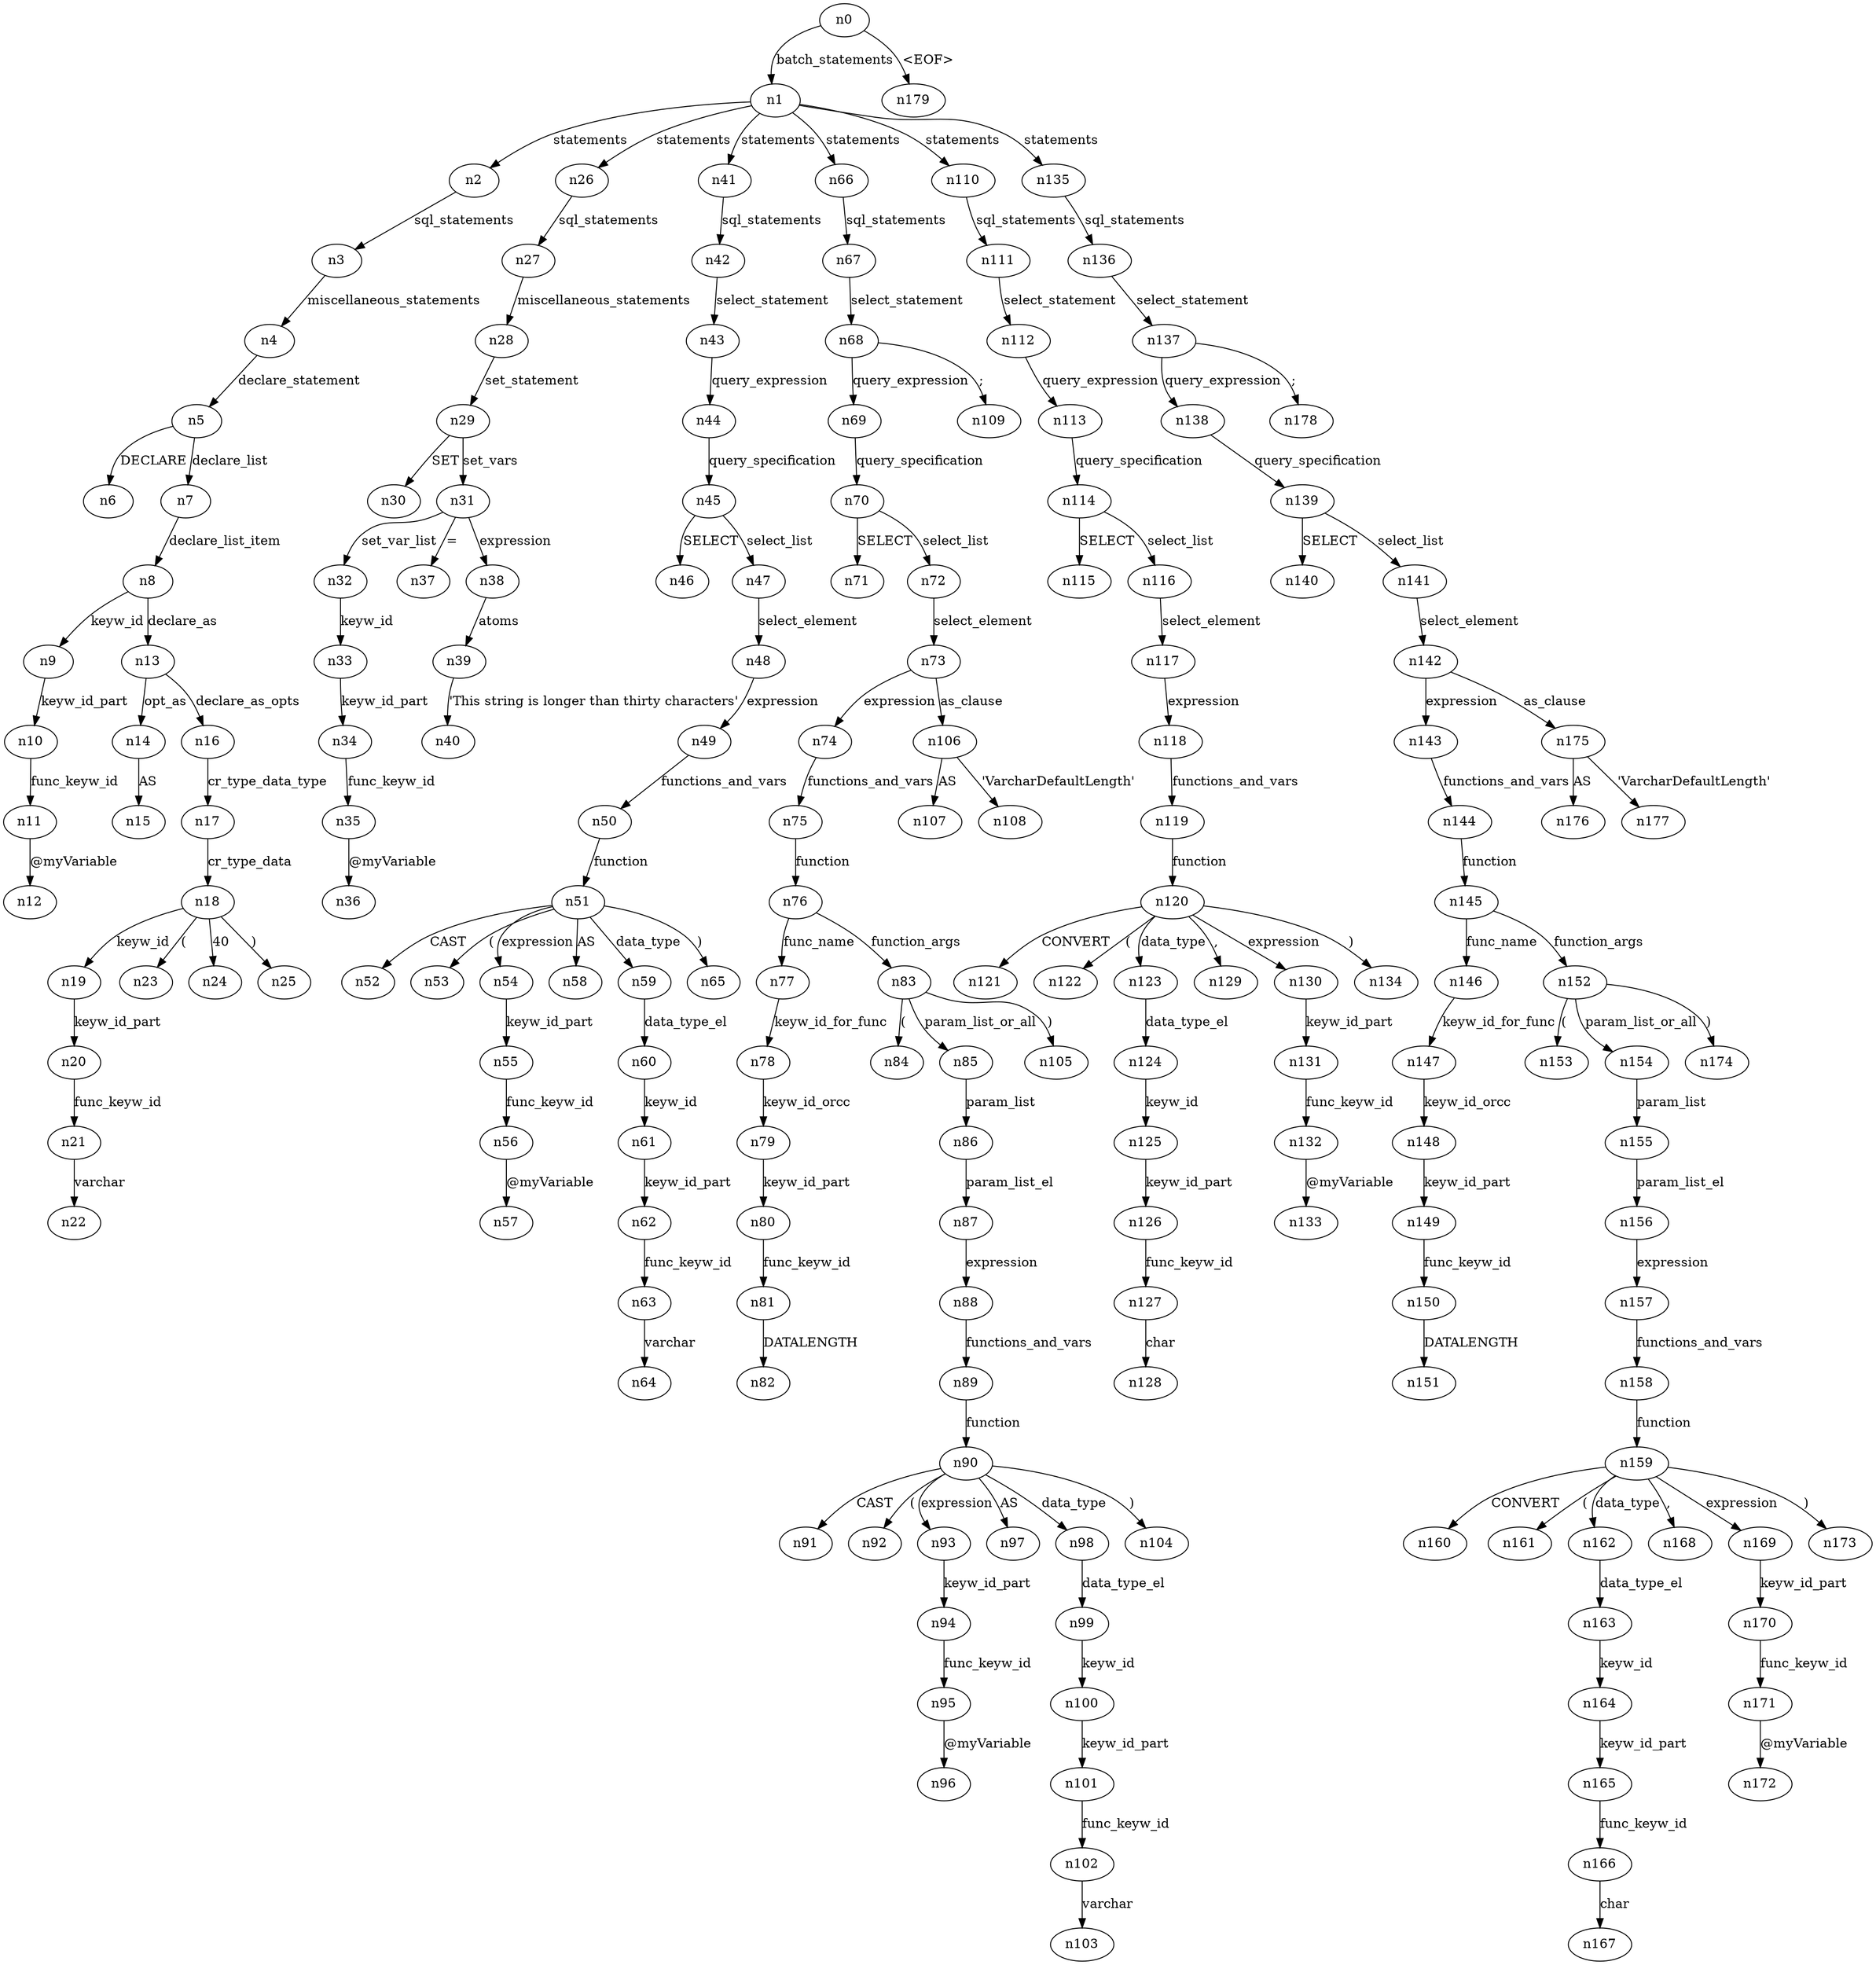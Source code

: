 digraph ParseTree {
  n0 -> n1 [label="batch_statements"];
  n1 -> n2 [label="statements"];
  n2 -> n3 [label="sql_statements"];
  n3 -> n4 [label="miscellaneous_statements"];
  n4 -> n5 [label="declare_statement"];
  n5 -> n6 [label="DECLARE"];
  n5 -> n7 [label="declare_list"];
  n7 -> n8 [label="declare_list_item"];
  n8 -> n9 [label="keyw_id"];
  n9 -> n10 [label="keyw_id_part"];
  n10 -> n11 [label="func_keyw_id"];
  n11 -> n12 [label="@myVariable"];
  n8 -> n13 [label="declare_as"];
  n13 -> n14 [label="opt_as"];
  n14 -> n15 [label="AS"];
  n13 -> n16 [label="declare_as_opts"];
  n16 -> n17 [label="cr_type_data_type"];
  n17 -> n18 [label="cr_type_data"];
  n18 -> n19 [label="keyw_id"];
  n19 -> n20 [label="keyw_id_part"];
  n20 -> n21 [label="func_keyw_id"];
  n21 -> n22 [label="varchar"];
  n18 -> n23 [label="("];
  n18 -> n24 [label="40"];
  n18 -> n25 [label=")"];
  n1 -> n26 [label="statements"];
  n26 -> n27 [label="sql_statements"];
  n27 -> n28 [label="miscellaneous_statements"];
  n28 -> n29 [label="set_statement"];
  n29 -> n30 [label="SET"];
  n29 -> n31 [label="set_vars"];
  n31 -> n32 [label="set_var_list"];
  n32 -> n33 [label="keyw_id"];
  n33 -> n34 [label="keyw_id_part"];
  n34 -> n35 [label="func_keyw_id"];
  n35 -> n36 [label="@myVariable"];
  n31 -> n37 [label="="];
  n31 -> n38 [label="expression"];
  n38 -> n39 [label="atoms"];
  n39 -> n40 [label="'This string is longer than thirty characters'"];
  n1 -> n41 [label="statements"];
  n41 -> n42 [label="sql_statements"];
  n42 -> n43 [label="select_statement"];
  n43 -> n44 [label="query_expression"];
  n44 -> n45 [label="query_specification"];
  n45 -> n46 [label="SELECT"];
  n45 -> n47 [label="select_list"];
  n47 -> n48 [label="select_element"];
  n48 -> n49 [label="expression"];
  n49 -> n50 [label="functions_and_vars"];
  n50 -> n51 [label="function"];
  n51 -> n52 [label="CAST"];
  n51 -> n53 [label="("];
  n51 -> n54 [label="expression"];
  n54 -> n55 [label="keyw_id_part"];
  n55 -> n56 [label="func_keyw_id"];
  n56 -> n57 [label="@myVariable"];
  n51 -> n58 [label="AS"];
  n51 -> n59 [label="data_type"];
  n59 -> n60 [label="data_type_el"];
  n60 -> n61 [label="keyw_id"];
  n61 -> n62 [label="keyw_id_part"];
  n62 -> n63 [label="func_keyw_id"];
  n63 -> n64 [label="varchar"];
  n51 -> n65 [label=")"];
  n1 -> n66 [label="statements"];
  n66 -> n67 [label="sql_statements"];
  n67 -> n68 [label="select_statement"];
  n68 -> n69 [label="query_expression"];
  n69 -> n70 [label="query_specification"];
  n70 -> n71 [label="SELECT"];
  n70 -> n72 [label="select_list"];
  n72 -> n73 [label="select_element"];
  n73 -> n74 [label="expression"];
  n74 -> n75 [label="functions_and_vars"];
  n75 -> n76 [label="function"];
  n76 -> n77 [label="func_name"];
  n77 -> n78 [label="keyw_id_for_func"];
  n78 -> n79 [label="keyw_id_orcc"];
  n79 -> n80 [label="keyw_id_part"];
  n80 -> n81 [label="func_keyw_id"];
  n81 -> n82 [label="DATALENGTH"];
  n76 -> n83 [label="function_args"];
  n83 -> n84 [label="("];
  n83 -> n85 [label="param_list_or_all"];
  n85 -> n86 [label="param_list"];
  n86 -> n87 [label="param_list_el"];
  n87 -> n88 [label="expression"];
  n88 -> n89 [label="functions_and_vars"];
  n89 -> n90 [label="function"];
  n90 -> n91 [label="CAST"];
  n90 -> n92 [label="("];
  n90 -> n93 [label="expression"];
  n93 -> n94 [label="keyw_id_part"];
  n94 -> n95 [label="func_keyw_id"];
  n95 -> n96 [label="@myVariable"];
  n90 -> n97 [label="AS"];
  n90 -> n98 [label="data_type"];
  n98 -> n99 [label="data_type_el"];
  n99 -> n100 [label="keyw_id"];
  n100 -> n101 [label="keyw_id_part"];
  n101 -> n102 [label="func_keyw_id"];
  n102 -> n103 [label="varchar"];
  n90 -> n104 [label=")"];
  n83 -> n105 [label=")"];
  n73 -> n106 [label="as_clause"];
  n106 -> n107 [label="AS"];
  n106 -> n108 [label="'VarcharDefaultLength'"];
  n68 -> n109 [label=";"];
  n1 -> n110 [label="statements"];
  n110 -> n111 [label="sql_statements"];
  n111 -> n112 [label="select_statement"];
  n112 -> n113 [label="query_expression"];
  n113 -> n114 [label="query_specification"];
  n114 -> n115 [label="SELECT"];
  n114 -> n116 [label="select_list"];
  n116 -> n117 [label="select_element"];
  n117 -> n118 [label="expression"];
  n118 -> n119 [label="functions_and_vars"];
  n119 -> n120 [label="function"];
  n120 -> n121 [label="CONVERT"];
  n120 -> n122 [label="("];
  n120 -> n123 [label="data_type"];
  n123 -> n124 [label="data_type_el"];
  n124 -> n125 [label="keyw_id"];
  n125 -> n126 [label="keyw_id_part"];
  n126 -> n127 [label="func_keyw_id"];
  n127 -> n128 [label="char"];
  n120 -> n129 [label=","];
  n120 -> n130 [label="expression"];
  n130 -> n131 [label="keyw_id_part"];
  n131 -> n132 [label="func_keyw_id"];
  n132 -> n133 [label="@myVariable"];
  n120 -> n134 [label=")"];
  n1 -> n135 [label="statements"];
  n135 -> n136 [label="sql_statements"];
  n136 -> n137 [label="select_statement"];
  n137 -> n138 [label="query_expression"];
  n138 -> n139 [label="query_specification"];
  n139 -> n140 [label="SELECT"];
  n139 -> n141 [label="select_list"];
  n141 -> n142 [label="select_element"];
  n142 -> n143 [label="expression"];
  n143 -> n144 [label="functions_and_vars"];
  n144 -> n145 [label="function"];
  n145 -> n146 [label="func_name"];
  n146 -> n147 [label="keyw_id_for_func"];
  n147 -> n148 [label="keyw_id_orcc"];
  n148 -> n149 [label="keyw_id_part"];
  n149 -> n150 [label="func_keyw_id"];
  n150 -> n151 [label="DATALENGTH"];
  n145 -> n152 [label="function_args"];
  n152 -> n153 [label="("];
  n152 -> n154 [label="param_list_or_all"];
  n154 -> n155 [label="param_list"];
  n155 -> n156 [label="param_list_el"];
  n156 -> n157 [label="expression"];
  n157 -> n158 [label="functions_and_vars"];
  n158 -> n159 [label="function"];
  n159 -> n160 [label="CONVERT"];
  n159 -> n161 [label="("];
  n159 -> n162 [label="data_type"];
  n162 -> n163 [label="data_type_el"];
  n163 -> n164 [label="keyw_id"];
  n164 -> n165 [label="keyw_id_part"];
  n165 -> n166 [label="func_keyw_id"];
  n166 -> n167 [label="char"];
  n159 -> n168 [label=","];
  n159 -> n169 [label="expression"];
  n169 -> n170 [label="keyw_id_part"];
  n170 -> n171 [label="func_keyw_id"];
  n171 -> n172 [label="@myVariable"];
  n159 -> n173 [label=")"];
  n152 -> n174 [label=")"];
  n142 -> n175 [label="as_clause"];
  n175 -> n176 [label="AS"];
  n175 -> n177 [label="'VarcharDefaultLength'"];
  n137 -> n178 [label=";"];
  n0 -> n179 [label="<EOF>"];
}